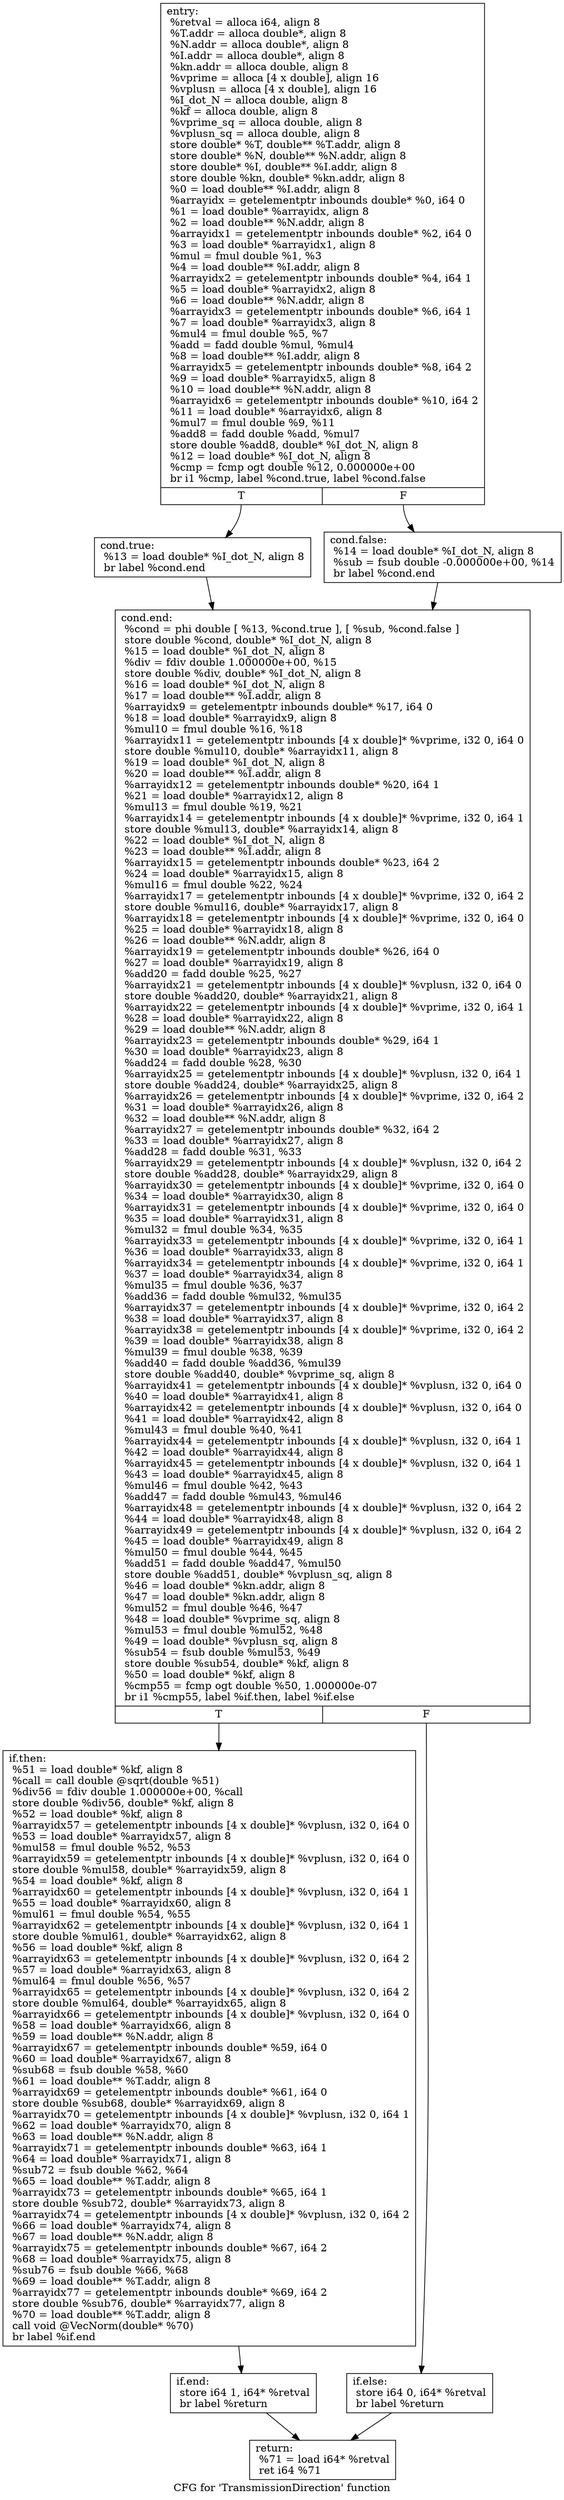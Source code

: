 digraph "CFG for 'TransmissionDirection' function" {
	label="CFG for 'TransmissionDirection' function";

	Node0x60614f0 [shape=record,label="{entry:\l  %retval = alloca i64, align 8\l  %T.addr = alloca double*, align 8\l  %N.addr = alloca double*, align 8\l  %I.addr = alloca double*, align 8\l  %kn.addr = alloca double, align 8\l  %vprime = alloca [4 x double], align 16\l  %vplusn = alloca [4 x double], align 16\l  %I_dot_N = alloca double, align 8\l  %kf = alloca double, align 8\l  %vprime_sq = alloca double, align 8\l  %vplusn_sq = alloca double, align 8\l  store double* %T, double** %T.addr, align 8\l  store double* %N, double** %N.addr, align 8\l  store double* %I, double** %I.addr, align 8\l  store double %kn, double* %kn.addr, align 8\l  %0 = load double** %I.addr, align 8\l  %arrayidx = getelementptr inbounds double* %0, i64 0\l  %1 = load double* %arrayidx, align 8\l  %2 = load double** %N.addr, align 8\l  %arrayidx1 = getelementptr inbounds double* %2, i64 0\l  %3 = load double* %arrayidx1, align 8\l  %mul = fmul double %1, %3\l  %4 = load double** %I.addr, align 8\l  %arrayidx2 = getelementptr inbounds double* %4, i64 1\l  %5 = load double* %arrayidx2, align 8\l  %6 = load double** %N.addr, align 8\l  %arrayidx3 = getelementptr inbounds double* %6, i64 1\l  %7 = load double* %arrayidx3, align 8\l  %mul4 = fmul double %5, %7\l  %add = fadd double %mul, %mul4\l  %8 = load double** %I.addr, align 8\l  %arrayidx5 = getelementptr inbounds double* %8, i64 2\l  %9 = load double* %arrayidx5, align 8\l  %10 = load double** %N.addr, align 8\l  %arrayidx6 = getelementptr inbounds double* %10, i64 2\l  %11 = load double* %arrayidx6, align 8\l  %mul7 = fmul double %9, %11\l  %add8 = fadd double %add, %mul7\l  store double %add8, double* %I_dot_N, align 8\l  %12 = load double* %I_dot_N, align 8\l  %cmp = fcmp ogt double %12, 0.000000e+00\l  br i1 %cmp, label %cond.true, label %cond.false\l|{<s0>T|<s1>F}}"];
	Node0x60614f0:s0 -> Node0x6061dc0;
	Node0x60614f0:s1 -> Node0x6061e10;
	Node0x6061dc0 [shape=record,label="{cond.true:                                        \l  %13 = load double* %I_dot_N, align 8\l  br label %cond.end\l}"];
	Node0x6061dc0 -> Node0x6061e60;
	Node0x6061e10 [shape=record,label="{cond.false:                                       \l  %14 = load double* %I_dot_N, align 8\l  %sub = fsub double -0.000000e+00, %14\l  br label %cond.end\l}"];
	Node0x6061e10 -> Node0x6061e60;
	Node0x6061e60 [shape=record,label="{cond.end:                                         \l  %cond = phi double [ %13, %cond.true ], [ %sub, %cond.false ]\l  store double %cond, double* %I_dot_N, align 8\l  %15 = load double* %I_dot_N, align 8\l  %div = fdiv double 1.000000e+00, %15\l  store double %div, double* %I_dot_N, align 8\l  %16 = load double* %I_dot_N, align 8\l  %17 = load double** %I.addr, align 8\l  %arrayidx9 = getelementptr inbounds double* %17, i64 0\l  %18 = load double* %arrayidx9, align 8\l  %mul10 = fmul double %16, %18\l  %arrayidx11 = getelementptr inbounds [4 x double]* %vprime, i32 0, i64 0\l  store double %mul10, double* %arrayidx11, align 8\l  %19 = load double* %I_dot_N, align 8\l  %20 = load double** %I.addr, align 8\l  %arrayidx12 = getelementptr inbounds double* %20, i64 1\l  %21 = load double* %arrayidx12, align 8\l  %mul13 = fmul double %19, %21\l  %arrayidx14 = getelementptr inbounds [4 x double]* %vprime, i32 0, i64 1\l  store double %mul13, double* %arrayidx14, align 8\l  %22 = load double* %I_dot_N, align 8\l  %23 = load double** %I.addr, align 8\l  %arrayidx15 = getelementptr inbounds double* %23, i64 2\l  %24 = load double* %arrayidx15, align 8\l  %mul16 = fmul double %22, %24\l  %arrayidx17 = getelementptr inbounds [4 x double]* %vprime, i32 0, i64 2\l  store double %mul16, double* %arrayidx17, align 8\l  %arrayidx18 = getelementptr inbounds [4 x double]* %vprime, i32 0, i64 0\l  %25 = load double* %arrayidx18, align 8\l  %26 = load double** %N.addr, align 8\l  %arrayidx19 = getelementptr inbounds double* %26, i64 0\l  %27 = load double* %arrayidx19, align 8\l  %add20 = fadd double %25, %27\l  %arrayidx21 = getelementptr inbounds [4 x double]* %vplusn, i32 0, i64 0\l  store double %add20, double* %arrayidx21, align 8\l  %arrayidx22 = getelementptr inbounds [4 x double]* %vprime, i32 0, i64 1\l  %28 = load double* %arrayidx22, align 8\l  %29 = load double** %N.addr, align 8\l  %arrayidx23 = getelementptr inbounds double* %29, i64 1\l  %30 = load double* %arrayidx23, align 8\l  %add24 = fadd double %28, %30\l  %arrayidx25 = getelementptr inbounds [4 x double]* %vplusn, i32 0, i64 1\l  store double %add24, double* %arrayidx25, align 8\l  %arrayidx26 = getelementptr inbounds [4 x double]* %vprime, i32 0, i64 2\l  %31 = load double* %arrayidx26, align 8\l  %32 = load double** %N.addr, align 8\l  %arrayidx27 = getelementptr inbounds double* %32, i64 2\l  %33 = load double* %arrayidx27, align 8\l  %add28 = fadd double %31, %33\l  %arrayidx29 = getelementptr inbounds [4 x double]* %vplusn, i32 0, i64 2\l  store double %add28, double* %arrayidx29, align 8\l  %arrayidx30 = getelementptr inbounds [4 x double]* %vprime, i32 0, i64 0\l  %34 = load double* %arrayidx30, align 8\l  %arrayidx31 = getelementptr inbounds [4 x double]* %vprime, i32 0, i64 0\l  %35 = load double* %arrayidx31, align 8\l  %mul32 = fmul double %34, %35\l  %arrayidx33 = getelementptr inbounds [4 x double]* %vprime, i32 0, i64 1\l  %36 = load double* %arrayidx33, align 8\l  %arrayidx34 = getelementptr inbounds [4 x double]* %vprime, i32 0, i64 1\l  %37 = load double* %arrayidx34, align 8\l  %mul35 = fmul double %36, %37\l  %add36 = fadd double %mul32, %mul35\l  %arrayidx37 = getelementptr inbounds [4 x double]* %vprime, i32 0, i64 2\l  %38 = load double* %arrayidx37, align 8\l  %arrayidx38 = getelementptr inbounds [4 x double]* %vprime, i32 0, i64 2\l  %39 = load double* %arrayidx38, align 8\l  %mul39 = fmul double %38, %39\l  %add40 = fadd double %add36, %mul39\l  store double %add40, double* %vprime_sq, align 8\l  %arrayidx41 = getelementptr inbounds [4 x double]* %vplusn, i32 0, i64 0\l  %40 = load double* %arrayidx41, align 8\l  %arrayidx42 = getelementptr inbounds [4 x double]* %vplusn, i32 0, i64 0\l  %41 = load double* %arrayidx42, align 8\l  %mul43 = fmul double %40, %41\l  %arrayidx44 = getelementptr inbounds [4 x double]* %vplusn, i32 0, i64 1\l  %42 = load double* %arrayidx44, align 8\l  %arrayidx45 = getelementptr inbounds [4 x double]* %vplusn, i32 0, i64 1\l  %43 = load double* %arrayidx45, align 8\l  %mul46 = fmul double %42, %43\l  %add47 = fadd double %mul43, %mul46\l  %arrayidx48 = getelementptr inbounds [4 x double]* %vplusn, i32 0, i64 2\l  %44 = load double* %arrayidx48, align 8\l  %arrayidx49 = getelementptr inbounds [4 x double]* %vplusn, i32 0, i64 2\l  %45 = load double* %arrayidx49, align 8\l  %mul50 = fmul double %44, %45\l  %add51 = fadd double %add47, %mul50\l  store double %add51, double* %vplusn_sq, align 8\l  %46 = load double* %kn.addr, align 8\l  %47 = load double* %kn.addr, align 8\l  %mul52 = fmul double %46, %47\l  %48 = load double* %vprime_sq, align 8\l  %mul53 = fmul double %mul52, %48\l  %49 = load double* %vplusn_sq, align 8\l  %sub54 = fsub double %mul53, %49\l  store double %sub54, double* %kf, align 8\l  %50 = load double* %kf, align 8\l  %cmp55 = fcmp ogt double %50, 1.000000e-07\l  br i1 %cmp55, label %if.then, label %if.else\l|{<s0>T|<s1>F}}"];
	Node0x6061e60:s0 -> Node0x6061eb0;
	Node0x6061e60:s1 -> Node0x6061f00;
	Node0x6061eb0 [shape=record,label="{if.then:                                          \l  %51 = load double* %kf, align 8\l  %call = call double @sqrt(double %51)\l  %div56 = fdiv double 1.000000e+00, %call\l  store double %div56, double* %kf, align 8\l  %52 = load double* %kf, align 8\l  %arrayidx57 = getelementptr inbounds [4 x double]* %vplusn, i32 0, i64 0\l  %53 = load double* %arrayidx57, align 8\l  %mul58 = fmul double %52, %53\l  %arrayidx59 = getelementptr inbounds [4 x double]* %vplusn, i32 0, i64 0\l  store double %mul58, double* %arrayidx59, align 8\l  %54 = load double* %kf, align 8\l  %arrayidx60 = getelementptr inbounds [4 x double]* %vplusn, i32 0, i64 1\l  %55 = load double* %arrayidx60, align 8\l  %mul61 = fmul double %54, %55\l  %arrayidx62 = getelementptr inbounds [4 x double]* %vplusn, i32 0, i64 1\l  store double %mul61, double* %arrayidx62, align 8\l  %56 = load double* %kf, align 8\l  %arrayidx63 = getelementptr inbounds [4 x double]* %vplusn, i32 0, i64 2\l  %57 = load double* %arrayidx63, align 8\l  %mul64 = fmul double %56, %57\l  %arrayidx65 = getelementptr inbounds [4 x double]* %vplusn, i32 0, i64 2\l  store double %mul64, double* %arrayidx65, align 8\l  %arrayidx66 = getelementptr inbounds [4 x double]* %vplusn, i32 0, i64 0\l  %58 = load double* %arrayidx66, align 8\l  %59 = load double** %N.addr, align 8\l  %arrayidx67 = getelementptr inbounds double* %59, i64 0\l  %60 = load double* %arrayidx67, align 8\l  %sub68 = fsub double %58, %60\l  %61 = load double** %T.addr, align 8\l  %arrayidx69 = getelementptr inbounds double* %61, i64 0\l  store double %sub68, double* %arrayidx69, align 8\l  %arrayidx70 = getelementptr inbounds [4 x double]* %vplusn, i32 0, i64 1\l  %62 = load double* %arrayidx70, align 8\l  %63 = load double** %N.addr, align 8\l  %arrayidx71 = getelementptr inbounds double* %63, i64 1\l  %64 = load double* %arrayidx71, align 8\l  %sub72 = fsub double %62, %64\l  %65 = load double** %T.addr, align 8\l  %arrayidx73 = getelementptr inbounds double* %65, i64 1\l  store double %sub72, double* %arrayidx73, align 8\l  %arrayidx74 = getelementptr inbounds [4 x double]* %vplusn, i32 0, i64 2\l  %66 = load double* %arrayidx74, align 8\l  %67 = load double** %N.addr, align 8\l  %arrayidx75 = getelementptr inbounds double* %67, i64 2\l  %68 = load double* %arrayidx75, align 8\l  %sub76 = fsub double %66, %68\l  %69 = load double** %T.addr, align 8\l  %arrayidx77 = getelementptr inbounds double* %69, i64 2\l  store double %sub76, double* %arrayidx77, align 8\l  %70 = load double** %T.addr, align 8\l  call void @VecNorm(double* %70)\l  br label %if.end\l}"];
	Node0x6061eb0 -> Node0x6061f50;
	Node0x6061f00 [shape=record,label="{if.else:                                          \l  store i64 0, i64* %retval\l  br label %return\l}"];
	Node0x6061f00 -> Node0x6061fa0;
	Node0x6061f50 [shape=record,label="{if.end:                                           \l  store i64 1, i64* %retval\l  br label %return\l}"];
	Node0x6061f50 -> Node0x6061fa0;
	Node0x6061fa0 [shape=record,label="{return:                                           \l  %71 = load i64* %retval\l  ret i64 %71\l}"];
}
